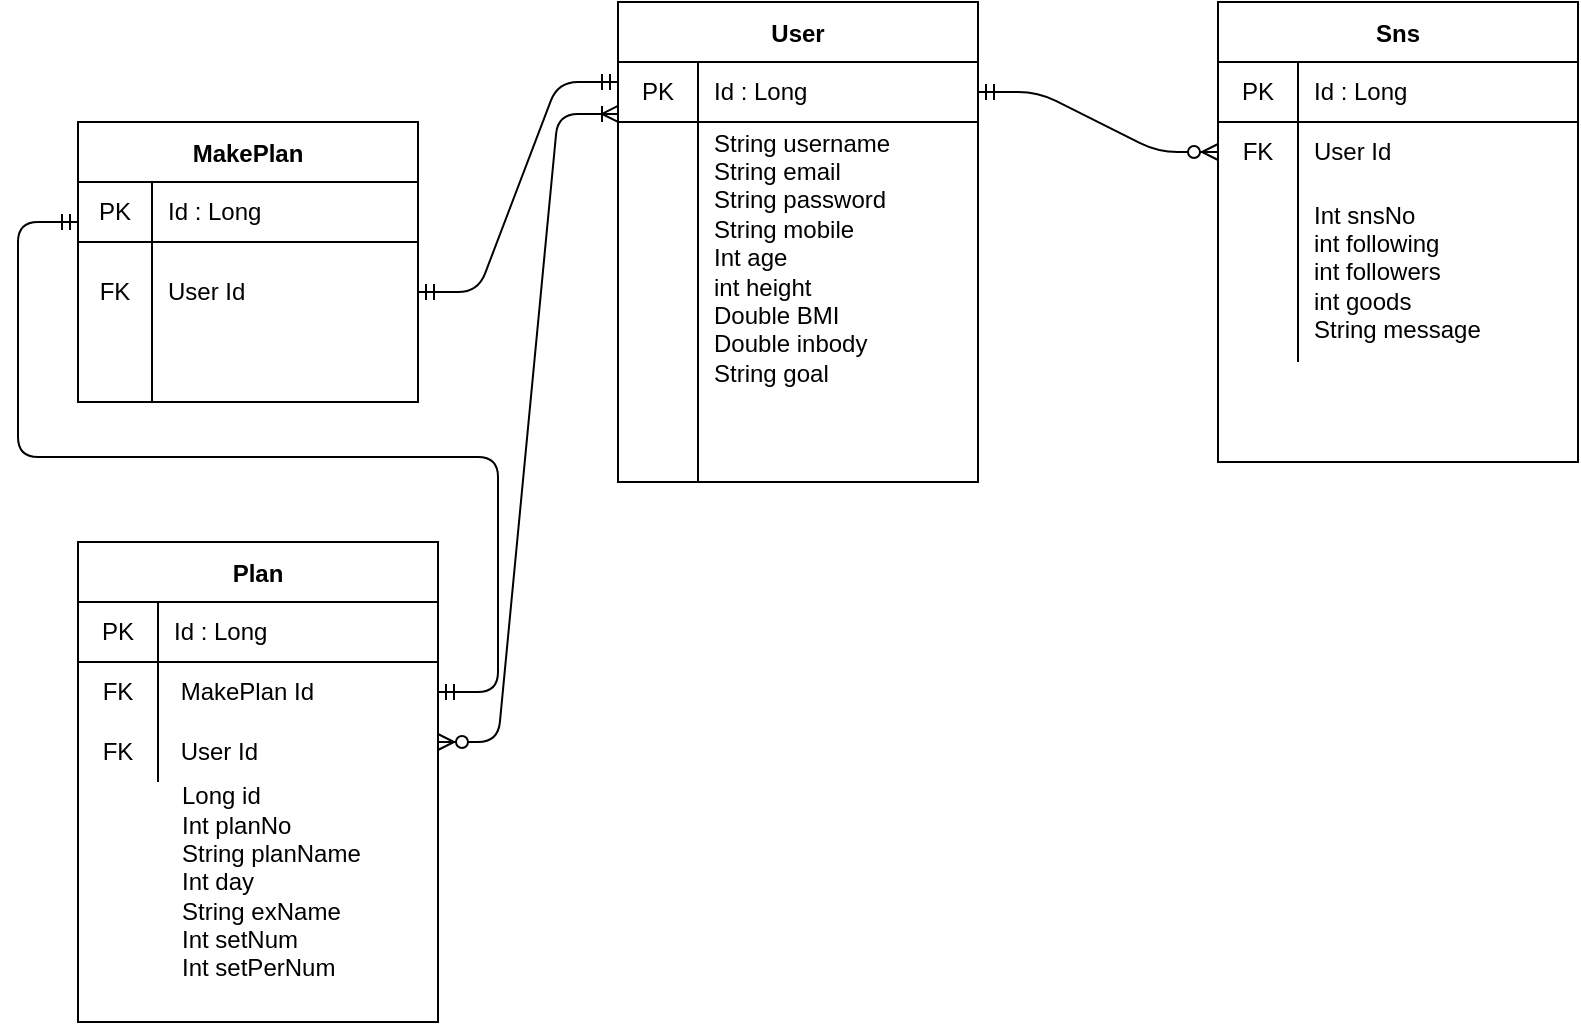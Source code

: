 <mxfile version="15.0.3" type="github">
  <diagram id="C5RBs43oDa-KdzZeNtuy" name="Page-1">
    <mxGraphModel dx="1422" dy="762" grid="1" gridSize="10" guides="1" tooltips="1" connect="1" arrows="1" fold="1" page="1" pageScale="1" pageWidth="827" pageHeight="1169" math="0" shadow="0">
      <root>
        <mxCell id="WIyWlLk6GJQsqaUBKTNV-0" />
        <mxCell id="WIyWlLk6GJQsqaUBKTNV-1" parent="WIyWlLk6GJQsqaUBKTNV-0" />
        <mxCell id="FrYNRP7M009hmTXqyjrP-15" value="User" style="shape=table;startSize=30;container=1;collapsible=0;childLayout=tableLayout;fixedRows=1;rowLines=0;fontStyle=1;align=center;pointerEvents=1;" vertex="1" parent="WIyWlLk6GJQsqaUBKTNV-1">
          <mxGeometry x="310" y="220" width="180" height="240" as="geometry" />
        </mxCell>
        <mxCell id="FrYNRP7M009hmTXqyjrP-16" value="" style="shape=partialRectangle;html=1;whiteSpace=wrap;collapsible=0;dropTarget=0;pointerEvents=1;fillColor=none;top=0;left=0;bottom=1;right=0;points=[[0,0.5],[1,0.5]];portConstraint=eastwest;" vertex="1" parent="FrYNRP7M009hmTXqyjrP-15">
          <mxGeometry y="30" width="180" height="30" as="geometry" />
        </mxCell>
        <mxCell id="FrYNRP7M009hmTXqyjrP-17" value="PK" style="shape=partialRectangle;html=1;whiteSpace=wrap;connectable=0;fillColor=none;top=0;left=0;bottom=0;right=0;overflow=hidden;pointerEvents=1;" vertex="1" parent="FrYNRP7M009hmTXqyjrP-16">
          <mxGeometry width="40" height="30" as="geometry" />
        </mxCell>
        <mxCell id="FrYNRP7M009hmTXqyjrP-18" value="Id : Long" style="shape=partialRectangle;html=1;whiteSpace=wrap;connectable=0;fillColor=none;top=0;left=0;bottom=0;right=0;align=left;spacingLeft=6;overflow=hidden;pointerEvents=1;" vertex="1" parent="FrYNRP7M009hmTXqyjrP-16">
          <mxGeometry x="40" width="140" height="30" as="geometry" />
        </mxCell>
        <mxCell id="FrYNRP7M009hmTXqyjrP-19" value="" style="shape=partialRectangle;html=1;whiteSpace=wrap;collapsible=0;dropTarget=0;pointerEvents=1;fillColor=none;top=0;left=0;bottom=0;right=0;points=[[0,0.5],[1,0.5]];portConstraint=eastwest;" vertex="1" parent="FrYNRP7M009hmTXqyjrP-15">
          <mxGeometry y="60" width="180" height="150" as="geometry" />
        </mxCell>
        <mxCell id="FrYNRP7M009hmTXqyjrP-20" value="" style="shape=partialRectangle;html=1;whiteSpace=wrap;connectable=0;fillColor=none;top=0;left=0;bottom=0;right=0;overflow=hidden;pointerEvents=1;" vertex="1" parent="FrYNRP7M009hmTXqyjrP-19">
          <mxGeometry width="40" height="150" as="geometry" />
        </mxCell>
        <mxCell id="FrYNRP7M009hmTXqyjrP-21" value="String username&lt;br style=&quot;padding: 0px ; margin: 0px&quot;&gt;String email&lt;br style=&quot;padding: 0px ; margin: 0px&quot;&gt;String password&lt;br style=&quot;padding: 0px ; margin: 0px&quot;&gt;String mobile&lt;br style=&quot;padding: 0px ; margin: 0px&quot;&gt;Int age&lt;br style=&quot;padding: 0px ; margin: 0px&quot;&gt;int height&lt;br style=&quot;padding: 0px ; margin: 0px&quot;&gt;Double BMI&lt;br style=&quot;padding: 0px ; margin: 0px&quot;&gt;Double inbody&lt;br style=&quot;padding: 0px ; margin: 0px&quot;&gt;String goal&lt;div style=&quot;padding: 0px ; margin: 0px&quot;&gt;&lt;br style=&quot;padding: 0px ; margin: 0px&quot;&gt;&lt;/div&gt;" style="shape=partialRectangle;html=1;whiteSpace=wrap;connectable=0;fillColor=none;top=0;left=0;bottom=0;right=0;align=left;spacingLeft=6;overflow=hidden;pointerEvents=1;" vertex="1" parent="FrYNRP7M009hmTXqyjrP-19">
          <mxGeometry x="40" width="140" height="150" as="geometry" />
        </mxCell>
        <mxCell id="FrYNRP7M009hmTXqyjrP-22" value="" style="shape=partialRectangle;html=1;whiteSpace=wrap;collapsible=0;dropTarget=0;pointerEvents=1;fillColor=none;top=0;left=0;bottom=0;right=0;points=[[0,0.5],[1,0.5]];portConstraint=eastwest;" vertex="1" parent="FrYNRP7M009hmTXqyjrP-15">
          <mxGeometry y="210" width="180" height="30" as="geometry" />
        </mxCell>
        <mxCell id="FrYNRP7M009hmTXqyjrP-23" value="" style="shape=partialRectangle;html=1;whiteSpace=wrap;connectable=0;fillColor=none;top=0;left=0;bottom=0;right=0;overflow=hidden;pointerEvents=1;" vertex="1" parent="FrYNRP7M009hmTXqyjrP-22">
          <mxGeometry width="40" height="30" as="geometry" />
        </mxCell>
        <mxCell id="FrYNRP7M009hmTXqyjrP-24" value="" style="shape=partialRectangle;html=1;whiteSpace=wrap;connectable=0;fillColor=none;top=0;left=0;bottom=0;right=0;align=left;spacingLeft=6;overflow=hidden;pointerEvents=1;" vertex="1" parent="FrYNRP7M009hmTXqyjrP-22">
          <mxGeometry x="40" width="140" height="30" as="geometry" />
        </mxCell>
        <mxCell id="FrYNRP7M009hmTXqyjrP-34" value="MakePlan" style="shape=table;startSize=30;container=1;collapsible=0;childLayout=tableLayout;fixedRows=1;rowLines=0;fontStyle=1;align=center;pointerEvents=1;" vertex="1" parent="WIyWlLk6GJQsqaUBKTNV-1">
          <mxGeometry x="40" y="280" width="170" height="140" as="geometry" />
        </mxCell>
        <mxCell id="FrYNRP7M009hmTXqyjrP-35" value="" style="shape=partialRectangle;html=1;whiteSpace=wrap;collapsible=0;dropTarget=0;pointerEvents=1;fillColor=none;top=0;left=0;bottom=1;right=0;points=[[0,0.5],[1,0.5]];portConstraint=eastwest;" vertex="1" parent="FrYNRP7M009hmTXqyjrP-34">
          <mxGeometry y="30" width="170" height="30" as="geometry" />
        </mxCell>
        <mxCell id="FrYNRP7M009hmTXqyjrP-36" value="PK" style="shape=partialRectangle;html=1;whiteSpace=wrap;connectable=0;fillColor=none;top=0;left=0;bottom=0;right=0;overflow=hidden;pointerEvents=1;" vertex="1" parent="FrYNRP7M009hmTXqyjrP-35">
          <mxGeometry width="37" height="30" as="geometry" />
        </mxCell>
        <mxCell id="FrYNRP7M009hmTXqyjrP-37" value="Id : Long" style="shape=partialRectangle;html=1;whiteSpace=wrap;connectable=0;fillColor=none;top=0;left=0;bottom=0;right=0;align=left;spacingLeft=6;overflow=hidden;pointerEvents=1;" vertex="1" parent="FrYNRP7M009hmTXqyjrP-35">
          <mxGeometry x="37" width="133" height="30" as="geometry" />
        </mxCell>
        <mxCell id="FrYNRP7M009hmTXqyjrP-38" value="" style="shape=partialRectangle;html=1;whiteSpace=wrap;collapsible=0;dropTarget=0;pointerEvents=1;fillColor=none;top=0;left=0;bottom=0;right=0;points=[[0,0.5],[1,0.5]];portConstraint=eastwest;" vertex="1" parent="FrYNRP7M009hmTXqyjrP-34">
          <mxGeometry y="60" width="170" height="50" as="geometry" />
        </mxCell>
        <mxCell id="FrYNRP7M009hmTXqyjrP-39" value="FK" style="shape=partialRectangle;html=1;whiteSpace=wrap;connectable=0;fillColor=none;top=0;left=0;bottom=0;right=0;overflow=hidden;pointerEvents=1;" vertex="1" parent="FrYNRP7M009hmTXqyjrP-38">
          <mxGeometry width="37" height="50" as="geometry" />
        </mxCell>
        <mxCell id="FrYNRP7M009hmTXqyjrP-40" value="User Id" style="shape=partialRectangle;html=1;whiteSpace=wrap;connectable=0;fillColor=none;top=0;left=0;bottom=0;right=0;align=left;spacingLeft=6;overflow=hidden;pointerEvents=1;" vertex="1" parent="FrYNRP7M009hmTXqyjrP-38">
          <mxGeometry x="37" width="133" height="50" as="geometry" />
        </mxCell>
        <mxCell id="FrYNRP7M009hmTXqyjrP-41" value="" style="shape=partialRectangle;html=1;whiteSpace=wrap;collapsible=0;dropTarget=0;pointerEvents=1;fillColor=none;top=0;left=0;bottom=0;right=0;points=[[0,0.5],[1,0.5]];portConstraint=eastwest;" vertex="1" parent="FrYNRP7M009hmTXqyjrP-34">
          <mxGeometry y="110" width="170" height="30" as="geometry" />
        </mxCell>
        <mxCell id="FrYNRP7M009hmTXqyjrP-42" value="" style="shape=partialRectangle;html=1;whiteSpace=wrap;connectable=0;fillColor=none;top=0;left=0;bottom=0;right=0;overflow=hidden;pointerEvents=1;" vertex="1" parent="FrYNRP7M009hmTXqyjrP-41">
          <mxGeometry width="37" height="30" as="geometry" />
        </mxCell>
        <mxCell id="FrYNRP7M009hmTXqyjrP-43" value="" style="shape=partialRectangle;html=1;whiteSpace=wrap;connectable=0;fillColor=none;top=0;left=0;bottom=0;right=0;align=left;spacingLeft=6;overflow=hidden;pointerEvents=1;" vertex="1" parent="FrYNRP7M009hmTXqyjrP-41">
          <mxGeometry x="37" width="133" height="30" as="geometry" />
        </mxCell>
        <mxCell id="FrYNRP7M009hmTXqyjrP-44" value="Sns" style="shape=table;startSize=30;container=1;collapsible=0;childLayout=tableLayout;fixedRows=1;rowLines=0;fontStyle=1;align=center;pointerEvents=1;" vertex="1" parent="WIyWlLk6GJQsqaUBKTNV-1">
          <mxGeometry x="610" y="220" width="180" height="230" as="geometry" />
        </mxCell>
        <mxCell id="FrYNRP7M009hmTXqyjrP-45" value="" style="shape=partialRectangle;html=1;whiteSpace=wrap;collapsible=0;dropTarget=0;pointerEvents=1;fillColor=none;top=0;left=0;bottom=1;right=0;points=[[0,0.5],[1,0.5]];portConstraint=eastwest;" vertex="1" parent="FrYNRP7M009hmTXqyjrP-44">
          <mxGeometry y="30" width="180" height="30" as="geometry" />
        </mxCell>
        <mxCell id="FrYNRP7M009hmTXqyjrP-46" value="PK" style="shape=partialRectangle;html=1;whiteSpace=wrap;connectable=0;fillColor=none;top=0;left=0;bottom=0;right=0;overflow=hidden;pointerEvents=1;" vertex="1" parent="FrYNRP7M009hmTXqyjrP-45">
          <mxGeometry width="40" height="30" as="geometry" />
        </mxCell>
        <mxCell id="FrYNRP7M009hmTXqyjrP-47" value="Id : Long" style="shape=partialRectangle;html=1;whiteSpace=wrap;connectable=0;fillColor=none;top=0;left=0;bottom=0;right=0;align=left;spacingLeft=6;overflow=hidden;pointerEvents=1;" vertex="1" parent="FrYNRP7M009hmTXqyjrP-45">
          <mxGeometry x="40" width="140" height="30" as="geometry" />
        </mxCell>
        <mxCell id="FrYNRP7M009hmTXqyjrP-48" value="" style="shape=partialRectangle;html=1;whiteSpace=wrap;collapsible=0;dropTarget=0;pointerEvents=1;fillColor=none;top=0;left=0;bottom=0;right=0;points=[[0,0.5],[1,0.5]];portConstraint=eastwest;" vertex="1" parent="FrYNRP7M009hmTXqyjrP-44">
          <mxGeometry y="60" width="180" height="30" as="geometry" />
        </mxCell>
        <mxCell id="FrYNRP7M009hmTXqyjrP-49" value="FK" style="shape=partialRectangle;html=1;whiteSpace=wrap;connectable=0;fillColor=none;top=0;left=0;bottom=0;right=0;overflow=hidden;pointerEvents=1;" vertex="1" parent="FrYNRP7M009hmTXqyjrP-48">
          <mxGeometry width="40" height="30" as="geometry" />
        </mxCell>
        <mxCell id="FrYNRP7M009hmTXqyjrP-50" value="User Id" style="shape=partialRectangle;html=1;whiteSpace=wrap;connectable=0;fillColor=none;top=0;left=0;bottom=0;right=0;align=left;spacingLeft=6;overflow=hidden;pointerEvents=1;" vertex="1" parent="FrYNRP7M009hmTXqyjrP-48">
          <mxGeometry x="40" width="140" height="30" as="geometry" />
        </mxCell>
        <mxCell id="FrYNRP7M009hmTXqyjrP-51" value="" style="shape=partialRectangle;html=1;whiteSpace=wrap;collapsible=0;dropTarget=0;pointerEvents=1;fillColor=none;top=0;left=0;bottom=0;right=0;points=[[0,0.5],[1,0.5]];portConstraint=eastwest;" vertex="1" parent="FrYNRP7M009hmTXqyjrP-44">
          <mxGeometry y="90" width="180" height="90" as="geometry" />
        </mxCell>
        <mxCell id="FrYNRP7M009hmTXqyjrP-52" value="" style="shape=partialRectangle;html=1;whiteSpace=wrap;connectable=0;fillColor=none;top=0;left=0;bottom=0;right=0;overflow=hidden;pointerEvents=1;" vertex="1" parent="FrYNRP7M009hmTXqyjrP-51">
          <mxGeometry width="40" height="90" as="geometry" />
        </mxCell>
        <mxCell id="FrYNRP7M009hmTXqyjrP-53" value="Int snsNo&lt;br style=&quot;padding: 0px ; margin: 0px&quot;&gt;int following&lt;br style=&quot;padding: 0px ; margin: 0px&quot;&gt;int followers&lt;br style=&quot;padding: 0px ; margin: 0px&quot;&gt;int goods&lt;br style=&quot;padding: 0px ; margin: 0px&quot;&gt;String message" style="shape=partialRectangle;html=1;whiteSpace=wrap;connectable=0;fillColor=none;top=0;left=0;bottom=0;right=0;align=left;spacingLeft=6;overflow=hidden;pointerEvents=1;" vertex="1" parent="FrYNRP7M009hmTXqyjrP-51">
          <mxGeometry x="40" width="140" height="90" as="geometry" />
        </mxCell>
        <mxCell id="FrYNRP7M009hmTXqyjrP-54" value="Plan" style="shape=table;startSize=30;container=1;collapsible=0;childLayout=tableLayout;fixedRows=1;rowLines=0;fontStyle=1;align=center;pointerEvents=1;" vertex="1" parent="WIyWlLk6GJQsqaUBKTNV-1">
          <mxGeometry x="40" y="490" width="180" height="240" as="geometry" />
        </mxCell>
        <mxCell id="FrYNRP7M009hmTXqyjrP-55" value="" style="shape=partialRectangle;html=1;whiteSpace=wrap;collapsible=0;dropTarget=0;pointerEvents=1;fillColor=none;top=0;left=0;bottom=1;right=0;points=[[0,0.5],[1,0.5]];portConstraint=eastwest;" vertex="1" parent="FrYNRP7M009hmTXqyjrP-54">
          <mxGeometry y="30" width="180" height="30" as="geometry" />
        </mxCell>
        <mxCell id="FrYNRP7M009hmTXqyjrP-56" value="PK" style="shape=partialRectangle;html=1;whiteSpace=wrap;connectable=0;fillColor=none;top=0;left=0;bottom=0;right=0;overflow=hidden;pointerEvents=1;" vertex="1" parent="FrYNRP7M009hmTXqyjrP-55">
          <mxGeometry width="40" height="30" as="geometry" />
        </mxCell>
        <mxCell id="FrYNRP7M009hmTXqyjrP-57" value="Id : Long" style="shape=partialRectangle;html=1;whiteSpace=wrap;connectable=0;fillColor=none;top=0;left=0;bottom=0;right=0;align=left;spacingLeft=6;overflow=hidden;pointerEvents=1;" vertex="1" parent="FrYNRP7M009hmTXqyjrP-55">
          <mxGeometry x="40" width="140" height="30" as="geometry" />
        </mxCell>
        <mxCell id="FrYNRP7M009hmTXqyjrP-58" value="" style="shape=partialRectangle;html=1;whiteSpace=wrap;collapsible=0;dropTarget=0;pointerEvents=1;fillColor=none;top=0;left=0;bottom=0;right=0;points=[[0,0.5],[1,0.5]];portConstraint=eastwest;" vertex="1" parent="FrYNRP7M009hmTXqyjrP-54">
          <mxGeometry y="60" width="180" height="30" as="geometry" />
        </mxCell>
        <mxCell id="FrYNRP7M009hmTXqyjrP-59" value="FK" style="shape=partialRectangle;html=1;whiteSpace=wrap;connectable=0;fillColor=none;top=0;left=0;bottom=0;right=0;overflow=hidden;pointerEvents=1;" vertex="1" parent="FrYNRP7M009hmTXqyjrP-58">
          <mxGeometry width="40" height="30" as="geometry" />
        </mxCell>
        <mxCell id="FrYNRP7M009hmTXqyjrP-60" value="&amp;nbsp;MakePlan Id" style="shape=partialRectangle;html=1;whiteSpace=wrap;connectable=0;fillColor=none;top=0;left=0;bottom=0;right=0;align=left;spacingLeft=6;overflow=hidden;pointerEvents=1;" vertex="1" parent="FrYNRP7M009hmTXqyjrP-58">
          <mxGeometry x="40" width="140" height="30" as="geometry" />
        </mxCell>
        <mxCell id="FrYNRP7M009hmTXqyjrP-61" value="" style="shape=partialRectangle;html=1;whiteSpace=wrap;collapsible=0;dropTarget=0;pointerEvents=1;fillColor=none;top=0;left=0;bottom=0;right=0;points=[[0,0.5],[1,0.5]];portConstraint=eastwest;" vertex="1" parent="FrYNRP7M009hmTXqyjrP-54">
          <mxGeometry y="90" width="180" height="30" as="geometry" />
        </mxCell>
        <mxCell id="FrYNRP7M009hmTXqyjrP-62" value="FK" style="shape=partialRectangle;html=1;whiteSpace=wrap;connectable=0;fillColor=none;top=0;left=0;bottom=0;right=0;overflow=hidden;pointerEvents=1;" vertex="1" parent="FrYNRP7M009hmTXqyjrP-61">
          <mxGeometry width="40" height="30" as="geometry" />
        </mxCell>
        <mxCell id="FrYNRP7M009hmTXqyjrP-63" value="&amp;nbsp;User Id" style="shape=partialRectangle;html=1;whiteSpace=wrap;connectable=0;fillColor=none;top=0;left=0;bottom=0;right=0;align=left;spacingLeft=6;overflow=hidden;pointerEvents=1;" vertex="1" parent="FrYNRP7M009hmTXqyjrP-61">
          <mxGeometry x="40" width="140" height="30" as="geometry" />
        </mxCell>
        <mxCell id="FrYNRP7M009hmTXqyjrP-65" value="&lt;div&gt;Long id&lt;/div&gt;&lt;div&gt;Int planNo&lt;/div&gt;&lt;div&gt;String planName&lt;/div&gt;&lt;div&gt;Int day&lt;/div&gt;&lt;div&gt;String exName&lt;/div&gt;&lt;div&gt;Int setNum&lt;/div&gt;&lt;div&gt;Int setPerNum&lt;/div&gt;" style="text;html=1;align=left;verticalAlign=middle;resizable=0;points=[];autosize=1;strokeColor=none;" vertex="1" parent="WIyWlLk6GJQsqaUBKTNV-1">
          <mxGeometry x="90" y="610" width="100" height="100" as="geometry" />
        </mxCell>
        <mxCell id="FrYNRP7M009hmTXqyjrP-68" value="" style="edgeStyle=entityRelationEdgeStyle;fontSize=12;html=1;endArrow=ERmandOne;startArrow=ERmandOne;exitX=1;exitY=0.5;exitDx=0;exitDy=0;" edge="1" parent="WIyWlLk6GJQsqaUBKTNV-1" source="FrYNRP7M009hmTXqyjrP-38">
          <mxGeometry width="100" height="100" relative="1" as="geometry">
            <mxPoint x="220" y="330" as="sourcePoint" />
            <mxPoint x="310" y="260" as="targetPoint" />
          </mxGeometry>
        </mxCell>
        <mxCell id="FrYNRP7M009hmTXqyjrP-69" value="" style="edgeStyle=entityRelationEdgeStyle;fontSize=12;html=1;endArrow=ERmandOne;startArrow=ERmandOne;exitX=1;exitY=0.5;exitDx=0;exitDy=0;" edge="1" parent="WIyWlLk6GJQsqaUBKTNV-1" source="FrYNRP7M009hmTXqyjrP-58">
          <mxGeometry width="100" height="100" relative="1" as="geometry">
            <mxPoint x="-60" y="430" as="sourcePoint" />
            <mxPoint x="40" y="330" as="targetPoint" />
          </mxGeometry>
        </mxCell>
        <mxCell id="FrYNRP7M009hmTXqyjrP-70" value="" style="edgeStyle=entityRelationEdgeStyle;fontSize=12;html=1;endArrow=ERoneToMany;startArrow=ERzeroToMany;entryX=0;entryY=-0.027;entryDx=0;entryDy=0;entryPerimeter=0;" edge="1" parent="WIyWlLk6GJQsqaUBKTNV-1" target="FrYNRP7M009hmTXqyjrP-19">
          <mxGeometry width="100" height="100" relative="1" as="geometry">
            <mxPoint x="220" y="590" as="sourcePoint" />
            <mxPoint x="320" y="490" as="targetPoint" />
          </mxGeometry>
        </mxCell>
        <mxCell id="FrYNRP7M009hmTXqyjrP-71" value="" style="edgeStyle=entityRelationEdgeStyle;fontSize=12;html=1;endArrow=ERzeroToMany;startArrow=ERmandOne;exitX=1;exitY=0.5;exitDx=0;exitDy=0;entryX=0;entryY=0.5;entryDx=0;entryDy=0;" edge="1" parent="WIyWlLk6GJQsqaUBKTNV-1" source="FrYNRP7M009hmTXqyjrP-16" target="FrYNRP7M009hmTXqyjrP-48">
          <mxGeometry width="100" height="100" relative="1" as="geometry">
            <mxPoint x="510" y="340" as="sourcePoint" />
            <mxPoint x="610" y="240" as="targetPoint" />
          </mxGeometry>
        </mxCell>
      </root>
    </mxGraphModel>
  </diagram>
</mxfile>
